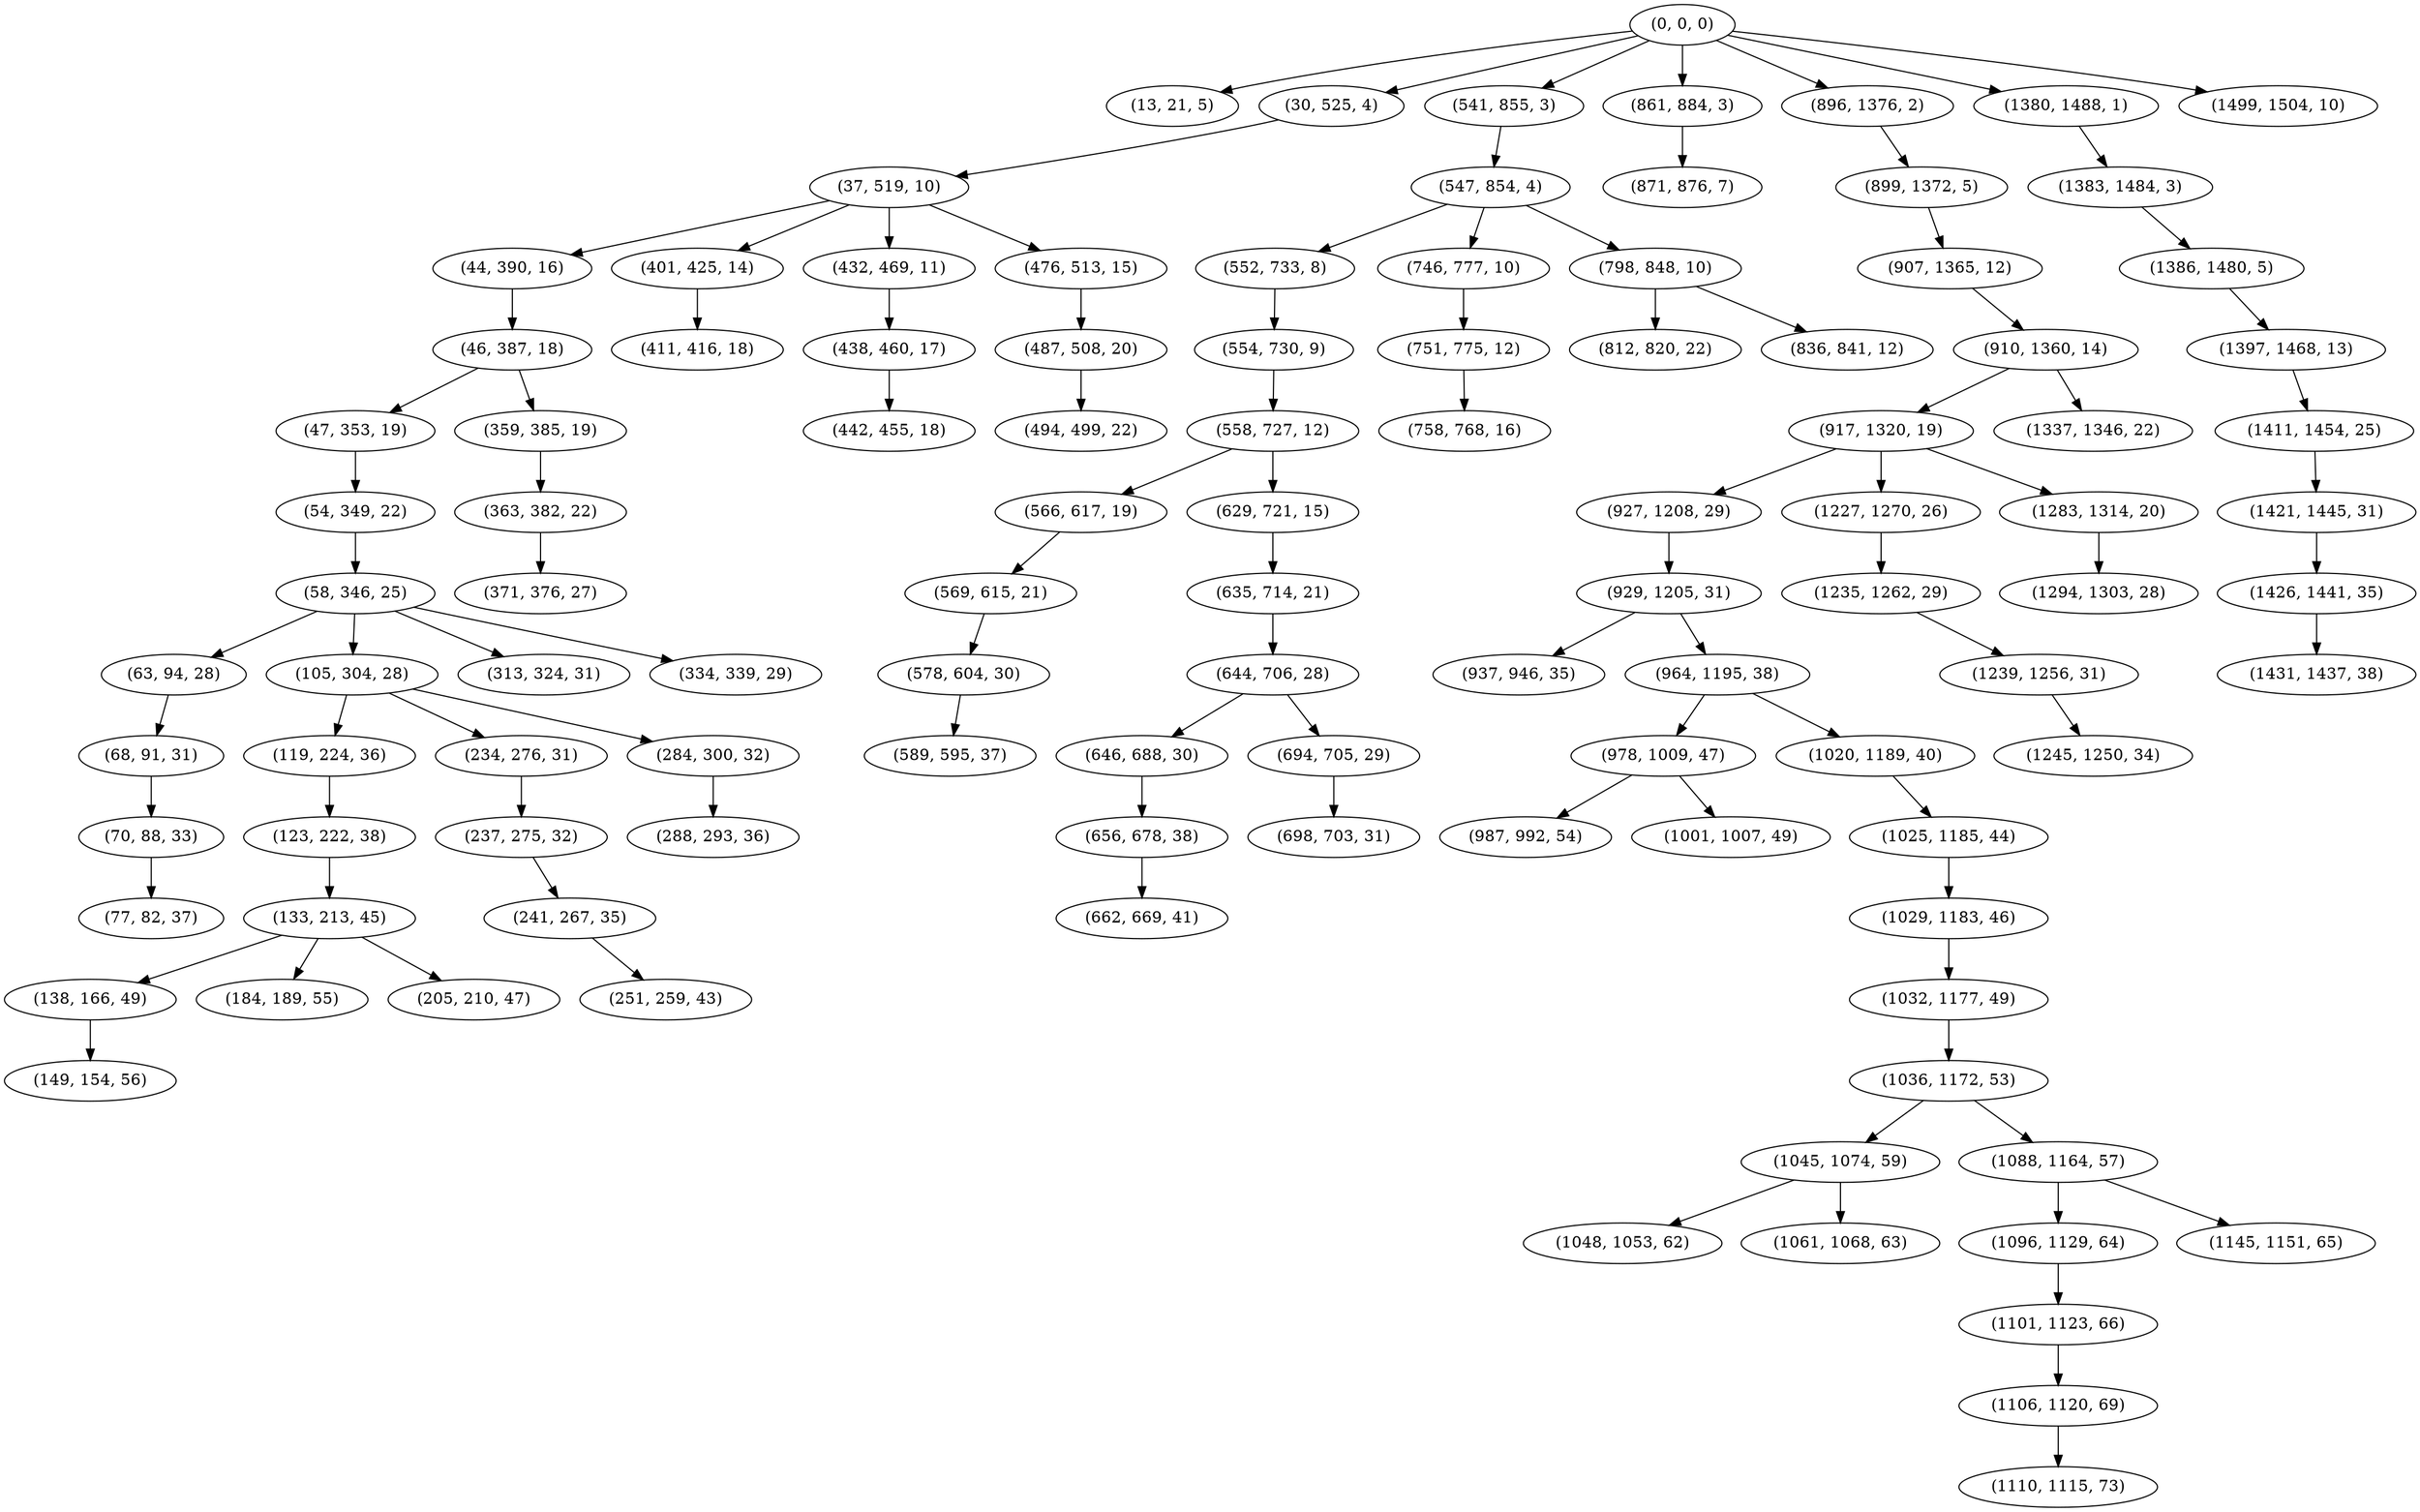 digraph tree {
    "(0, 0, 0)";
    "(13, 21, 5)";
    "(30, 525, 4)";
    "(37, 519, 10)";
    "(44, 390, 16)";
    "(46, 387, 18)";
    "(47, 353, 19)";
    "(54, 349, 22)";
    "(58, 346, 25)";
    "(63, 94, 28)";
    "(68, 91, 31)";
    "(70, 88, 33)";
    "(77, 82, 37)";
    "(105, 304, 28)";
    "(119, 224, 36)";
    "(123, 222, 38)";
    "(133, 213, 45)";
    "(138, 166, 49)";
    "(149, 154, 56)";
    "(184, 189, 55)";
    "(205, 210, 47)";
    "(234, 276, 31)";
    "(237, 275, 32)";
    "(241, 267, 35)";
    "(251, 259, 43)";
    "(284, 300, 32)";
    "(288, 293, 36)";
    "(313, 324, 31)";
    "(334, 339, 29)";
    "(359, 385, 19)";
    "(363, 382, 22)";
    "(371, 376, 27)";
    "(401, 425, 14)";
    "(411, 416, 18)";
    "(432, 469, 11)";
    "(438, 460, 17)";
    "(442, 455, 18)";
    "(476, 513, 15)";
    "(487, 508, 20)";
    "(494, 499, 22)";
    "(541, 855, 3)";
    "(547, 854, 4)";
    "(552, 733, 8)";
    "(554, 730, 9)";
    "(558, 727, 12)";
    "(566, 617, 19)";
    "(569, 615, 21)";
    "(578, 604, 30)";
    "(589, 595, 37)";
    "(629, 721, 15)";
    "(635, 714, 21)";
    "(644, 706, 28)";
    "(646, 688, 30)";
    "(656, 678, 38)";
    "(662, 669, 41)";
    "(694, 705, 29)";
    "(698, 703, 31)";
    "(746, 777, 10)";
    "(751, 775, 12)";
    "(758, 768, 16)";
    "(798, 848, 10)";
    "(812, 820, 22)";
    "(836, 841, 12)";
    "(861, 884, 3)";
    "(871, 876, 7)";
    "(896, 1376, 2)";
    "(899, 1372, 5)";
    "(907, 1365, 12)";
    "(910, 1360, 14)";
    "(917, 1320, 19)";
    "(927, 1208, 29)";
    "(929, 1205, 31)";
    "(937, 946, 35)";
    "(964, 1195, 38)";
    "(978, 1009, 47)";
    "(987, 992, 54)";
    "(1001, 1007, 49)";
    "(1020, 1189, 40)";
    "(1025, 1185, 44)";
    "(1029, 1183, 46)";
    "(1032, 1177, 49)";
    "(1036, 1172, 53)";
    "(1045, 1074, 59)";
    "(1048, 1053, 62)";
    "(1061, 1068, 63)";
    "(1088, 1164, 57)";
    "(1096, 1129, 64)";
    "(1101, 1123, 66)";
    "(1106, 1120, 69)";
    "(1110, 1115, 73)";
    "(1145, 1151, 65)";
    "(1227, 1270, 26)";
    "(1235, 1262, 29)";
    "(1239, 1256, 31)";
    "(1245, 1250, 34)";
    "(1283, 1314, 20)";
    "(1294, 1303, 28)";
    "(1337, 1346, 22)";
    "(1380, 1488, 1)";
    "(1383, 1484, 3)";
    "(1386, 1480, 5)";
    "(1397, 1468, 13)";
    "(1411, 1454, 25)";
    "(1421, 1445, 31)";
    "(1426, 1441, 35)";
    "(1431, 1437, 38)";
    "(1499, 1504, 10)";
    "(0, 0, 0)" -> "(13, 21, 5)";
    "(0, 0, 0)" -> "(30, 525, 4)";
    "(0, 0, 0)" -> "(541, 855, 3)";
    "(0, 0, 0)" -> "(861, 884, 3)";
    "(0, 0, 0)" -> "(896, 1376, 2)";
    "(0, 0, 0)" -> "(1380, 1488, 1)";
    "(0, 0, 0)" -> "(1499, 1504, 10)";
    "(30, 525, 4)" -> "(37, 519, 10)";
    "(37, 519, 10)" -> "(44, 390, 16)";
    "(37, 519, 10)" -> "(401, 425, 14)";
    "(37, 519, 10)" -> "(432, 469, 11)";
    "(37, 519, 10)" -> "(476, 513, 15)";
    "(44, 390, 16)" -> "(46, 387, 18)";
    "(46, 387, 18)" -> "(47, 353, 19)";
    "(46, 387, 18)" -> "(359, 385, 19)";
    "(47, 353, 19)" -> "(54, 349, 22)";
    "(54, 349, 22)" -> "(58, 346, 25)";
    "(58, 346, 25)" -> "(63, 94, 28)";
    "(58, 346, 25)" -> "(105, 304, 28)";
    "(58, 346, 25)" -> "(313, 324, 31)";
    "(58, 346, 25)" -> "(334, 339, 29)";
    "(63, 94, 28)" -> "(68, 91, 31)";
    "(68, 91, 31)" -> "(70, 88, 33)";
    "(70, 88, 33)" -> "(77, 82, 37)";
    "(105, 304, 28)" -> "(119, 224, 36)";
    "(105, 304, 28)" -> "(234, 276, 31)";
    "(105, 304, 28)" -> "(284, 300, 32)";
    "(119, 224, 36)" -> "(123, 222, 38)";
    "(123, 222, 38)" -> "(133, 213, 45)";
    "(133, 213, 45)" -> "(138, 166, 49)";
    "(133, 213, 45)" -> "(184, 189, 55)";
    "(133, 213, 45)" -> "(205, 210, 47)";
    "(138, 166, 49)" -> "(149, 154, 56)";
    "(234, 276, 31)" -> "(237, 275, 32)";
    "(237, 275, 32)" -> "(241, 267, 35)";
    "(241, 267, 35)" -> "(251, 259, 43)";
    "(284, 300, 32)" -> "(288, 293, 36)";
    "(359, 385, 19)" -> "(363, 382, 22)";
    "(363, 382, 22)" -> "(371, 376, 27)";
    "(401, 425, 14)" -> "(411, 416, 18)";
    "(432, 469, 11)" -> "(438, 460, 17)";
    "(438, 460, 17)" -> "(442, 455, 18)";
    "(476, 513, 15)" -> "(487, 508, 20)";
    "(487, 508, 20)" -> "(494, 499, 22)";
    "(541, 855, 3)" -> "(547, 854, 4)";
    "(547, 854, 4)" -> "(552, 733, 8)";
    "(547, 854, 4)" -> "(746, 777, 10)";
    "(547, 854, 4)" -> "(798, 848, 10)";
    "(552, 733, 8)" -> "(554, 730, 9)";
    "(554, 730, 9)" -> "(558, 727, 12)";
    "(558, 727, 12)" -> "(566, 617, 19)";
    "(558, 727, 12)" -> "(629, 721, 15)";
    "(566, 617, 19)" -> "(569, 615, 21)";
    "(569, 615, 21)" -> "(578, 604, 30)";
    "(578, 604, 30)" -> "(589, 595, 37)";
    "(629, 721, 15)" -> "(635, 714, 21)";
    "(635, 714, 21)" -> "(644, 706, 28)";
    "(644, 706, 28)" -> "(646, 688, 30)";
    "(644, 706, 28)" -> "(694, 705, 29)";
    "(646, 688, 30)" -> "(656, 678, 38)";
    "(656, 678, 38)" -> "(662, 669, 41)";
    "(694, 705, 29)" -> "(698, 703, 31)";
    "(746, 777, 10)" -> "(751, 775, 12)";
    "(751, 775, 12)" -> "(758, 768, 16)";
    "(798, 848, 10)" -> "(812, 820, 22)";
    "(798, 848, 10)" -> "(836, 841, 12)";
    "(861, 884, 3)" -> "(871, 876, 7)";
    "(896, 1376, 2)" -> "(899, 1372, 5)";
    "(899, 1372, 5)" -> "(907, 1365, 12)";
    "(907, 1365, 12)" -> "(910, 1360, 14)";
    "(910, 1360, 14)" -> "(917, 1320, 19)";
    "(910, 1360, 14)" -> "(1337, 1346, 22)";
    "(917, 1320, 19)" -> "(927, 1208, 29)";
    "(917, 1320, 19)" -> "(1227, 1270, 26)";
    "(917, 1320, 19)" -> "(1283, 1314, 20)";
    "(927, 1208, 29)" -> "(929, 1205, 31)";
    "(929, 1205, 31)" -> "(937, 946, 35)";
    "(929, 1205, 31)" -> "(964, 1195, 38)";
    "(964, 1195, 38)" -> "(978, 1009, 47)";
    "(964, 1195, 38)" -> "(1020, 1189, 40)";
    "(978, 1009, 47)" -> "(987, 992, 54)";
    "(978, 1009, 47)" -> "(1001, 1007, 49)";
    "(1020, 1189, 40)" -> "(1025, 1185, 44)";
    "(1025, 1185, 44)" -> "(1029, 1183, 46)";
    "(1029, 1183, 46)" -> "(1032, 1177, 49)";
    "(1032, 1177, 49)" -> "(1036, 1172, 53)";
    "(1036, 1172, 53)" -> "(1045, 1074, 59)";
    "(1036, 1172, 53)" -> "(1088, 1164, 57)";
    "(1045, 1074, 59)" -> "(1048, 1053, 62)";
    "(1045, 1074, 59)" -> "(1061, 1068, 63)";
    "(1088, 1164, 57)" -> "(1096, 1129, 64)";
    "(1088, 1164, 57)" -> "(1145, 1151, 65)";
    "(1096, 1129, 64)" -> "(1101, 1123, 66)";
    "(1101, 1123, 66)" -> "(1106, 1120, 69)";
    "(1106, 1120, 69)" -> "(1110, 1115, 73)";
    "(1227, 1270, 26)" -> "(1235, 1262, 29)";
    "(1235, 1262, 29)" -> "(1239, 1256, 31)";
    "(1239, 1256, 31)" -> "(1245, 1250, 34)";
    "(1283, 1314, 20)" -> "(1294, 1303, 28)";
    "(1380, 1488, 1)" -> "(1383, 1484, 3)";
    "(1383, 1484, 3)" -> "(1386, 1480, 5)";
    "(1386, 1480, 5)" -> "(1397, 1468, 13)";
    "(1397, 1468, 13)" -> "(1411, 1454, 25)";
    "(1411, 1454, 25)" -> "(1421, 1445, 31)";
    "(1421, 1445, 31)" -> "(1426, 1441, 35)";
    "(1426, 1441, 35)" -> "(1431, 1437, 38)";
}
